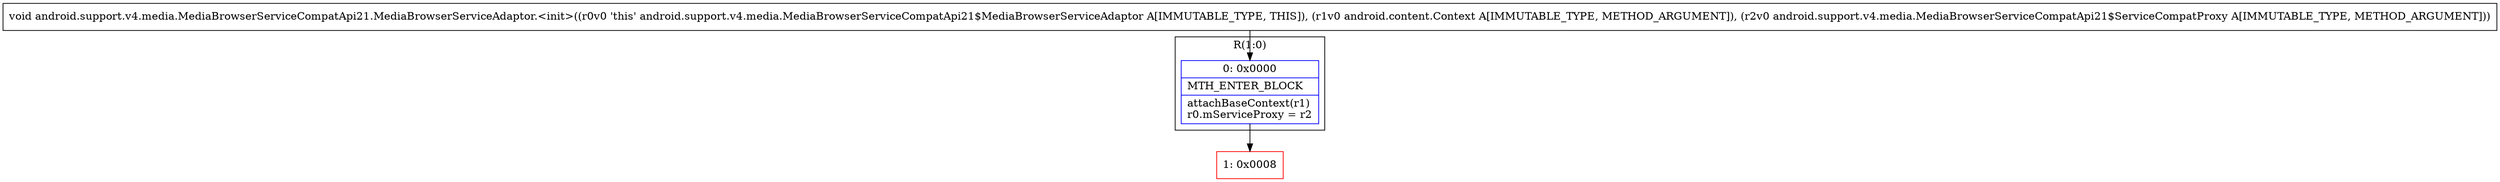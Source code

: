 digraph "CFG forandroid.support.v4.media.MediaBrowserServiceCompatApi21.MediaBrowserServiceAdaptor.\<init\>(Landroid\/content\/Context;Landroid\/support\/v4\/media\/MediaBrowserServiceCompatApi21$ServiceCompatProxy;)V" {
subgraph cluster_Region_1151697253 {
label = "R(1:0)";
node [shape=record,color=blue];
Node_0 [shape=record,label="{0\:\ 0x0000|MTH_ENTER_BLOCK\l|attachBaseContext(r1)\lr0.mServiceProxy = r2\l}"];
}
Node_1 [shape=record,color=red,label="{1\:\ 0x0008}"];
MethodNode[shape=record,label="{void android.support.v4.media.MediaBrowserServiceCompatApi21.MediaBrowserServiceAdaptor.\<init\>((r0v0 'this' android.support.v4.media.MediaBrowserServiceCompatApi21$MediaBrowserServiceAdaptor A[IMMUTABLE_TYPE, THIS]), (r1v0 android.content.Context A[IMMUTABLE_TYPE, METHOD_ARGUMENT]), (r2v0 android.support.v4.media.MediaBrowserServiceCompatApi21$ServiceCompatProxy A[IMMUTABLE_TYPE, METHOD_ARGUMENT])) }"];
MethodNode -> Node_0;
Node_0 -> Node_1;
}

